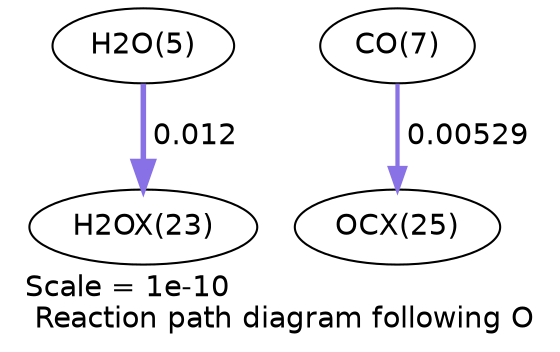 digraph reaction_paths {
center=1;
s7 -> s60[fontname="Helvetica", penwidth=2.66, arrowsize=1.33, color="0.7, 0.512, 0.9"
, label=" 0.012"];
s9 -> s62[fontname="Helvetica", penwidth=2.04, arrowsize=1.02, color="0.7, 0.505, 0.9"
, label=" 0.00529"];
s7 [ fontname="Helvetica", label="H2O(5)"];
s9 [ fontname="Helvetica", label="CO(7)"];
s60 [ fontname="Helvetica", label="H2OX(23)"];
s62 [ fontname="Helvetica", label="OCX(25)"];
 label = "Scale = 1e-10\l Reaction path diagram following O";
 fontname = "Helvetica";
}
